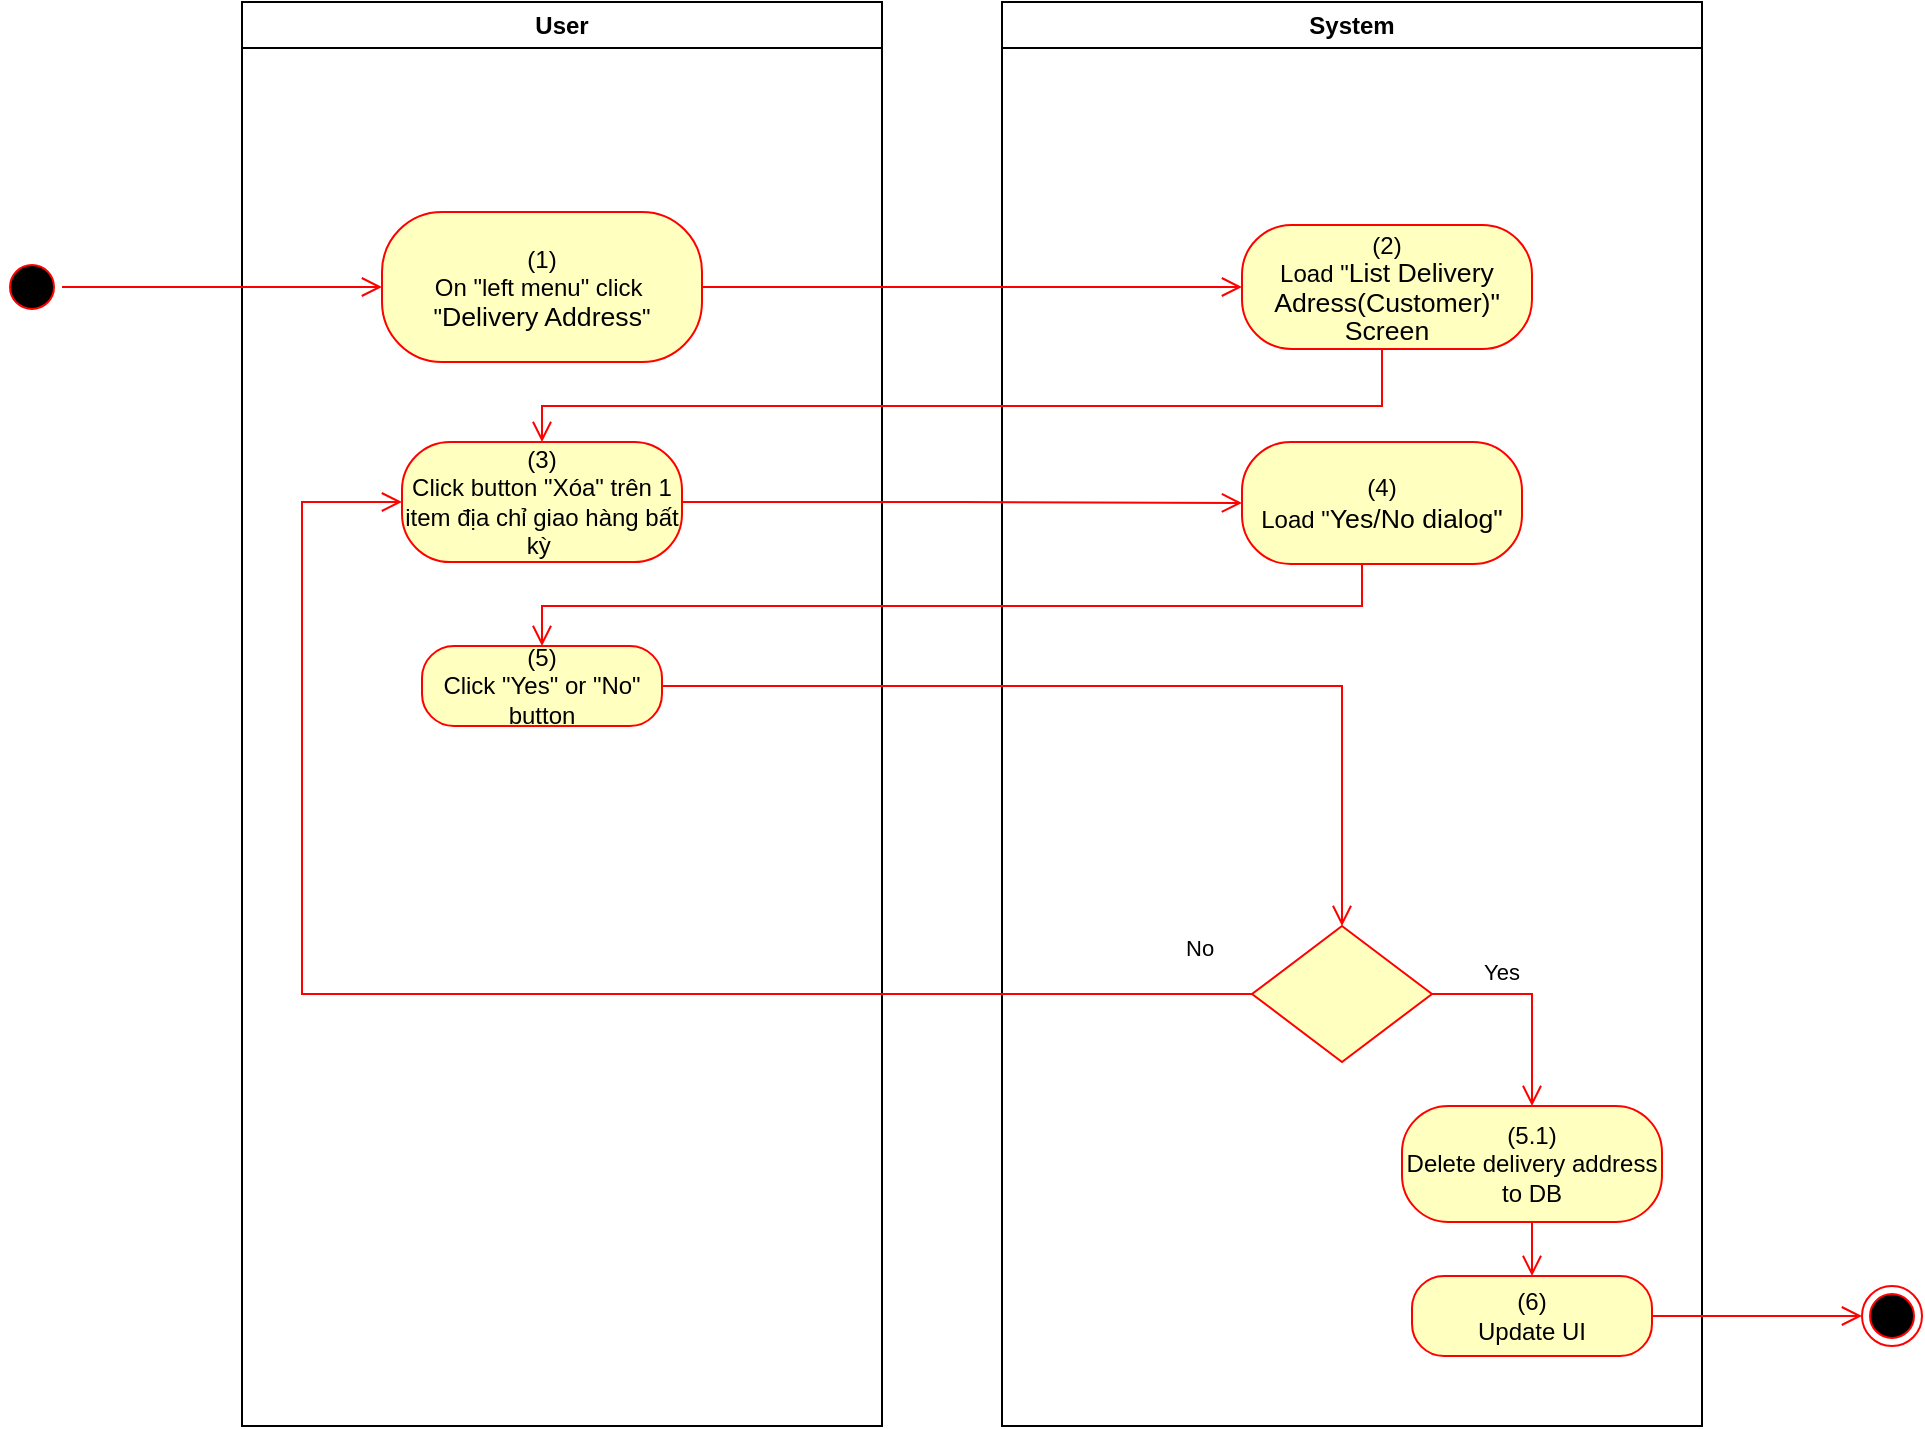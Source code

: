 <mxfile version="15.4.0" type="device"><diagram id="Jn7WeCIZBc1bGqxpW1pN" name="Page-1"><mxGraphModel dx="1086" dy="806" grid="1" gridSize="10" guides="1" tooltips="1" connect="1" arrows="1" fold="1" page="1" pageScale="1" pageWidth="850" pageHeight="1100" math="0" shadow="0"><root><mxCell id="0"/><mxCell id="1" parent="0"/><mxCell id="51PmdKQqW5XLxUoZTyWQ-1" value="User" style="swimlane;whiteSpace=wrap" vertex="1" parent="1"><mxGeometry x="140" y="128" width="320" height="712" as="geometry"><mxRectangle x="120" y="128" width="60" height="23" as="alternateBounds"/></mxGeometry></mxCell><mxCell id="51PmdKQqW5XLxUoZTyWQ-2" value="(1)&lt;br style=&quot;padding: 0px ; margin: 0px&quot;&gt;On &quot;left menu&quot; click&amp;nbsp;&lt;br style=&quot;padding: 0px ; margin: 0px&quot;&gt;&quot;&lt;span lang=&quot;EN-GB&quot; style=&quot;font-size: 10pt ; line-height: 14.267px ; font-family: &amp;#34;arial&amp;#34; , sans-serif&quot;&gt;Delivery Address&lt;/span&gt;&quot;" style="rounded=1;whiteSpace=wrap;html=1;arcSize=40;fontColor=#000000;fillColor=#ffffc0;strokeColor=#ff0000;" vertex="1" parent="51PmdKQqW5XLxUoZTyWQ-1"><mxGeometry x="70" y="105" width="160" height="75" as="geometry"/></mxCell><mxCell id="51PmdKQqW5XLxUoZTyWQ-3" value="(3)&lt;br&gt;Click button &quot;Xóa&quot; trên 1 item địa chỉ giao hàng bất kỳ&amp;nbsp;" style="rounded=1;whiteSpace=wrap;html=1;arcSize=40;fontColor=#000000;fillColor=#ffffc0;strokeColor=#ff0000;" vertex="1" parent="51PmdKQqW5XLxUoZTyWQ-1"><mxGeometry x="80" y="220" width="140" height="60" as="geometry"/></mxCell><mxCell id="51PmdKQqW5XLxUoZTyWQ-4" value="(5)&lt;br&gt;Click &quot;Yes&quot; or &quot;No&quot; button" style="rounded=1;whiteSpace=wrap;html=1;arcSize=40;fontColor=#000000;fillColor=#ffffc0;strokeColor=#ff0000;" vertex="1" parent="51PmdKQqW5XLxUoZTyWQ-1"><mxGeometry x="90" y="322" width="120" height="40" as="geometry"/></mxCell><mxCell id="51PmdKQqW5XLxUoZTyWQ-5" value="System" style="swimlane;whiteSpace=wrap;startSize=23;" vertex="1" parent="1"><mxGeometry x="520" y="128" width="350" height="712" as="geometry"/></mxCell><mxCell id="51PmdKQqW5XLxUoZTyWQ-6" value="(2)&lt;br&gt;Load &quot;&lt;span lang=&quot;EN-GB&quot; style=&quot;font-size: 10pt ; line-height: 14.267px ; font-family: &amp;#34;arial&amp;#34; , sans-serif&quot;&gt;&lt;span lang=&quot;EN-GB&quot; style=&quot;font-size: 10pt ; line-height: 14.267px&quot;&gt;List Delivery Adress(Customer)&quot;&lt;/span&gt;&lt;br&gt;Screen&lt;/span&gt;" style="rounded=1;whiteSpace=wrap;html=1;arcSize=40;fontColor=#000000;fillColor=#ffffc0;strokeColor=#ff0000;" vertex="1" parent="51PmdKQqW5XLxUoZTyWQ-5"><mxGeometry x="120" y="111.5" width="145" height="62" as="geometry"/></mxCell><mxCell id="51PmdKQqW5XLxUoZTyWQ-7" value="" style="rhombus;whiteSpace=wrap;html=1;fillColor=#ffffc0;strokeColor=#ff0000;" vertex="1" parent="51PmdKQqW5XLxUoZTyWQ-5"><mxGeometry x="125" y="462" width="90" height="68" as="geometry"/></mxCell><mxCell id="51PmdKQqW5XLxUoZTyWQ-8" value="Yes" style="edgeStyle=orthogonalEdgeStyle;html=1;align=left;verticalAlign=top;endArrow=open;endSize=8;strokeColor=#ff0000;rounded=0;exitX=1;exitY=0.5;exitDx=0;exitDy=0;" edge="1" parent="51PmdKQqW5XLxUoZTyWQ-5" source="51PmdKQqW5XLxUoZTyWQ-7" target="51PmdKQqW5XLxUoZTyWQ-9"><mxGeometry x="-0.549" y="24" relative="1" as="geometry"><mxPoint x="170" y="552" as="targetPoint"/><mxPoint as="offset"/></mxGeometry></mxCell><mxCell id="51PmdKQqW5XLxUoZTyWQ-9" value="(5.1)&lt;br&gt;Delete delivery address to DB" style="rounded=1;whiteSpace=wrap;html=1;arcSize=40;fontColor=#000000;fillColor=#ffffc0;strokeColor=#ff0000;" vertex="1" parent="51PmdKQqW5XLxUoZTyWQ-5"><mxGeometry x="200" y="552" width="130" height="58" as="geometry"/></mxCell><mxCell id="51PmdKQqW5XLxUoZTyWQ-10" value="(6)&lt;br&gt;Update UI" style="rounded=1;whiteSpace=wrap;html=1;arcSize=40;fontColor=#000000;fillColor=#ffffc0;strokeColor=#ff0000;" vertex="1" parent="51PmdKQqW5XLxUoZTyWQ-5"><mxGeometry x="205" y="637" width="120" height="40" as="geometry"/></mxCell><mxCell id="51PmdKQqW5XLxUoZTyWQ-11" value="" style="edgeStyle=orthogonalEdgeStyle;html=1;verticalAlign=bottom;endArrow=open;endSize=8;strokeColor=#ff0000;rounded=0;exitX=0.5;exitY=1;exitDx=0;exitDy=0;entryX=0.5;entryY=0;entryDx=0;entryDy=0;" edge="1" parent="51PmdKQqW5XLxUoZTyWQ-5" source="51PmdKQqW5XLxUoZTyWQ-9" target="51PmdKQqW5XLxUoZTyWQ-10"><mxGeometry relative="1" as="geometry"><mxPoint x="170" y="642" as="targetPoint"/></mxGeometry></mxCell><mxCell id="51PmdKQqW5XLxUoZTyWQ-12" value="(4)&lt;br&gt;Load &quot;&lt;font face=&quot;arial, sans-serif&quot;&gt;&lt;span style=&quot;font-size: 13.333px&quot;&gt;Yes/No dialog&quot;&lt;/span&gt;&lt;/font&gt;" style="rounded=1;whiteSpace=wrap;html=1;arcSize=40;fontColor=#000000;fillColor=#ffffc0;strokeColor=#ff0000;" vertex="1" parent="51PmdKQqW5XLxUoZTyWQ-5"><mxGeometry x="120" y="220" width="140" height="61" as="geometry"/></mxCell><mxCell id="51PmdKQqW5XLxUoZTyWQ-13" value="" style="ellipse;html=1;shape=startState;fillColor=#000000;strokeColor=#ff0000;" vertex="1" parent="1"><mxGeometry x="20" y="255.5" width="30" height="30" as="geometry"/></mxCell><mxCell id="51PmdKQqW5XLxUoZTyWQ-14" value="" style="edgeStyle=orthogonalEdgeStyle;html=1;verticalAlign=bottom;endArrow=open;endSize=8;strokeColor=#ff0000;rounded=0;entryX=0;entryY=0.5;entryDx=0;entryDy=0;" edge="1" parent="1" source="51PmdKQqW5XLxUoZTyWQ-13" target="51PmdKQqW5XLxUoZTyWQ-2"><mxGeometry relative="1" as="geometry"><mxPoint x="200" y="253" as="targetPoint"/></mxGeometry></mxCell><mxCell id="51PmdKQqW5XLxUoZTyWQ-15" value="" style="edgeStyle=orthogonalEdgeStyle;html=1;verticalAlign=bottom;endArrow=open;endSize=8;strokeColor=#ff0000;rounded=0;entryX=0;entryY=0.5;entryDx=0;entryDy=0;" edge="1" parent="1" source="51PmdKQqW5XLxUoZTyWQ-2" target="51PmdKQqW5XLxUoZTyWQ-6"><mxGeometry relative="1" as="geometry"><mxPoint x="600" y="271" as="targetPoint"/></mxGeometry></mxCell><mxCell id="51PmdKQqW5XLxUoZTyWQ-16" value="" style="edgeStyle=orthogonalEdgeStyle;html=1;verticalAlign=bottom;endArrow=open;endSize=8;strokeColor=#ff0000;rounded=0;entryX=0.5;entryY=0;entryDx=0;entryDy=0;" edge="1" parent="1" source="51PmdKQqW5XLxUoZTyWQ-6" target="51PmdKQqW5XLxUoZTyWQ-3"><mxGeometry relative="1" as="geometry"><mxPoint x="685" y="350" as="targetPoint"/><Array as="points"><mxPoint x="710" y="330"/><mxPoint x="290" y="330"/></Array></mxGeometry></mxCell><mxCell id="51PmdKQqW5XLxUoZTyWQ-17" value="" style="ellipse;html=1;shape=endState;fillColor=#000000;strokeColor=#ff0000;" vertex="1" parent="1"><mxGeometry x="950" y="770" width="30" height="30" as="geometry"/></mxCell><mxCell id="51PmdKQqW5XLxUoZTyWQ-18" value="" style="edgeStyle=orthogonalEdgeStyle;html=1;verticalAlign=bottom;endArrow=open;endSize=8;strokeColor=#ff0000;rounded=0;exitX=1;exitY=0.5;exitDx=0;exitDy=0;entryX=0;entryY=0.5;entryDx=0;entryDy=0;" edge="1" parent="1" source="51PmdKQqW5XLxUoZTyWQ-10" target="51PmdKQqW5XLxUoZTyWQ-17"><mxGeometry relative="1" as="geometry"><mxPoint x="820" y="760" as="targetPoint"/><mxPoint x="820" y="700" as="sourcePoint"/></mxGeometry></mxCell><mxCell id="51PmdKQqW5XLxUoZTyWQ-19" value="" style="edgeStyle=orthogonalEdgeStyle;html=1;verticalAlign=bottom;endArrow=open;endSize=8;strokeColor=#ff0000;rounded=0;entryX=0;entryY=0.5;entryDx=0;entryDy=0;" edge="1" parent="1" source="51PmdKQqW5XLxUoZTyWQ-3" target="51PmdKQqW5XLxUoZTyWQ-12"><mxGeometry relative="1" as="geometry"><mxPoint x="280" y="463" as="targetPoint"/></mxGeometry></mxCell><mxCell id="51PmdKQqW5XLxUoZTyWQ-20" value="" style="edgeStyle=orthogonalEdgeStyle;html=1;verticalAlign=bottom;endArrow=open;endSize=8;strokeColor=#ff0000;rounded=0;entryX=0.5;entryY=0;entryDx=0;entryDy=0;" edge="1" parent="1" source="51PmdKQqW5XLxUoZTyWQ-12" target="51PmdKQqW5XLxUoZTyWQ-4"><mxGeometry relative="1" as="geometry"><mxPoint x="690" y="460" as="targetPoint"/><Array as="points"><mxPoint x="700" y="430"/><mxPoint x="290" y="430"/></Array></mxGeometry></mxCell><mxCell id="51PmdKQqW5XLxUoZTyWQ-21" value="" style="edgeStyle=orthogonalEdgeStyle;html=1;verticalAlign=bottom;endArrow=open;endSize=8;strokeColor=#ff0000;rounded=0;entryX=0.5;entryY=0;entryDx=0;entryDy=0;" edge="1" parent="1" source="51PmdKQqW5XLxUoZTyWQ-4" target="51PmdKQqW5XLxUoZTyWQ-7"><mxGeometry relative="1" as="geometry"><mxPoint x="700" y="550" as="targetPoint"/></mxGeometry></mxCell><mxCell id="51PmdKQqW5XLxUoZTyWQ-22" value="No" style="edgeStyle=orthogonalEdgeStyle;html=1;align=left;verticalAlign=bottom;endArrow=open;endSize=8;strokeColor=#ff0000;rounded=0;entryX=0;entryY=0.5;entryDx=0;entryDy=0;exitX=0;exitY=0.5;exitDx=0;exitDy=0;" edge="1" parent="1" source="51PmdKQqW5XLxUoZTyWQ-7" target="51PmdKQqW5XLxUoZTyWQ-3"><mxGeometry x="-0.909" y="-14" relative="1" as="geometry"><mxPoint x="590" y="680" as="targetPoint"/><Array as="points"><mxPoint x="170" y="624"/><mxPoint x="170" y="378"/></Array><mxPoint as="offset"/></mxGeometry></mxCell></root></mxGraphModel></diagram></mxfile>